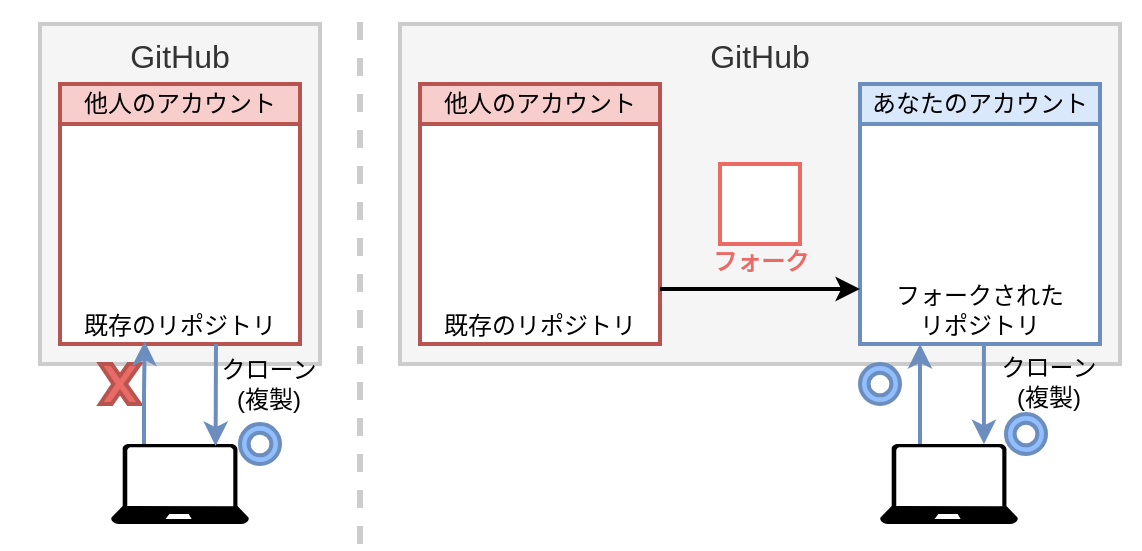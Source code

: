 <mxfile version="12.2.2" type="device" pages="1"><diagram id="17stkCYwVOa2mnaBgT22" name="ページ1"><mxGraphModel dx="497" dy="369" grid="1" gridSize="10" guides="1" tooltips="1" connect="1" arrows="1" fold="1" page="1" pageScale="1" pageWidth="827" pageHeight="1169" math="0" shadow="0"><root><mxCell id="0"/><mxCell id="1" parent="0"/><mxCell id="PtDJm5cCxiAq0yDTBHow-22" value="" style="rounded=0;whiteSpace=wrap;html=1;labelBackgroundColor=#ffffff;strokeColor=none;strokeWidth=2;fillColor=#ffffff;fontSize=16;fontColor=#000000;" parent="1" vertex="1"><mxGeometry x="40" y="40" width="570" height="270" as="geometry"/></mxCell><mxCell id="bKDtXd9wX3TNtJ75j-Dr-49" value="" style="group" parent="1" vertex="1" connectable="0"><mxGeometry x="60" y="50" width="140" height="250" as="geometry"/></mxCell><mxCell id="bKDtXd9wX3TNtJ75j-Dr-48" value="" style="group" parent="bKDtXd9wX3TNtJ75j-Dr-49" vertex="1" connectable="0"><mxGeometry width="140" height="250" as="geometry"/></mxCell><mxCell id="bKDtXd9wX3TNtJ75j-Dr-24" value="GitHub" style="rounded=0;whiteSpace=wrap;html=1;strokeWidth=2;fontSize=16;fillColor=#f5f5f5;strokeColor=#CCCCCC;fontColor=#333333;verticalAlign=top;" parent="bKDtXd9wX3TNtJ75j-Dr-48" vertex="1"><mxGeometry width="140" height="170" as="geometry"/></mxCell><mxCell id="bKDtXd9wX3TNtJ75j-Dr-27" value="" style="pointerEvents=1;shadow=0;dashed=0;html=1;strokeColor=none;labelPosition=center;verticalLabelPosition=bottom;verticalAlign=top;align=center;shape=mxgraph.azure.laptop;fillColor=#000000;" parent="bKDtXd9wX3TNtJ75j-Dr-48" vertex="1"><mxGeometry x="35.5" y="210" width="69" height="40" as="geometry"/></mxCell><mxCell id="bKDtXd9wX3TNtJ75j-Dr-29" value="" style="group" parent="bKDtXd9wX3TNtJ75j-Dr-48" vertex="1" connectable="0"><mxGeometry x="10" y="30" width="120" height="130" as="geometry"/></mxCell><mxCell id="bKDtXd9wX3TNtJ75j-Dr-30" value="既存のリポジトリ" style="rounded=0;whiteSpace=wrap;html=1;strokeWidth=2;labelPosition=center;verticalLabelPosition=middle;align=center;verticalAlign=bottom;horizontal=1;fillColor=#ffffff;strokeColor=#b85450;" parent="bKDtXd9wX3TNtJ75j-Dr-29" vertex="1"><mxGeometry y="20" width="120" height="110" as="geometry"/></mxCell><mxCell id="bKDtXd9wX3TNtJ75j-Dr-31" value="" style="shape=image;html=1;verticalAlign=top;verticalLabelPosition=bottom;labelBackgroundColor=#ffffff;imageAspect=0;aspect=fixed;image=https://cdn3.iconfinder.com/data/icons/knowledge-management-glyph-2/64/repository-storage-store-database-data-file-128.png" parent="bKDtXd9wX3TNtJ75j-Dr-29" vertex="1"><mxGeometry x="25" y="30" width="70" height="70" as="geometry"/></mxCell><mxCell id="bKDtXd9wX3TNtJ75j-Dr-32" value="他人のアカウント" style="rounded=0;whiteSpace=wrap;html=1;strokeWidth=2;labelPosition=center;verticalLabelPosition=middle;align=center;verticalAlign=middle;horizontal=1;fillColor=#f8cecc;strokeColor=#b85450;" parent="bKDtXd9wX3TNtJ75j-Dr-29" vertex="1"><mxGeometry width="120" height="20" as="geometry"/></mxCell><mxCell id="bKDtXd9wX3TNtJ75j-Dr-25" value="クローン&lt;br&gt;(複製)" style="edgeStyle=orthogonalEdgeStyle;rounded=0;orthogonalLoop=1;jettySize=auto;html=1;strokeWidth=2;fontSize=12;entryX=0.758;entryY=0.025;entryDx=0;entryDy=0;entryPerimeter=0;labelPosition=right;verticalLabelPosition=bottom;align=center;verticalAlign=middle;spacingLeft=8;spacingTop=0;fillColor=#dae8fc;strokeColor=#6c8ebf;labelBackgroundColor=none;" parent="bKDtXd9wX3TNtJ75j-Dr-48" target="bKDtXd9wX3TNtJ75j-Dr-27" edge="1"><mxGeometry x="-0.227" y="22" relative="1" as="geometry"><mxPoint x="291.966" y="210.103" as="targetPoint"/><mxPoint x="88" y="160" as="sourcePoint"/><Array as="points"><mxPoint x="88" y="160"/><mxPoint x="88" y="185"/></Array><mxPoint as="offset"/></mxGeometry></mxCell><mxCell id="bKDtXd9wX3TNtJ75j-Dr-40" value="" style="verticalLabelPosition=bottom;verticalAlign=top;html=1;shape=mxgraph.basic.x;strokeWidth=2;fillColor=#EA6B66;align=center;strokeColor=#b85450;" parent="bKDtXd9wX3TNtJ75j-Dr-48" vertex="1"><mxGeometry x="30" y="170" width="20" height="20" as="geometry"/></mxCell><mxCell id="bKDtXd9wX3TNtJ75j-Dr-45" value="" style="verticalLabelPosition=bottom;verticalAlign=top;html=1;shape=mxgraph.basic.donut;dx=4.33;strokeWidth=2;fillColor=#90BEFF;align=center;strokeColor=#6c8ebf;" parent="bKDtXd9wX3TNtJ75j-Dr-48" vertex="1"><mxGeometry x="100" y="200" width="20" height="20" as="geometry"/></mxCell><mxCell id="bKDtXd9wX3TNtJ75j-Dr-39" value="" style="edgeStyle=orthogonalEdgeStyle;rounded=0;orthogonalLoop=1;jettySize=auto;html=1;strokeWidth=2;fontSize=12;entryX=0.353;entryY=0.988;entryDx=0;entryDy=0;entryPerimeter=0;labelPosition=right;verticalLabelPosition=bottom;align=center;verticalAlign=middle;spacingLeft=8;spacingTop=0;fillColor=#dae8fc;strokeColor=#6c8ebf;labelBackgroundColor=none;" parent="bKDtXd9wX3TNtJ75j-Dr-48" target="bKDtXd9wX3TNtJ75j-Dr-30" edge="1"><mxGeometry x="-1" y="22" relative="1" as="geometry"><mxPoint x="84.667" y="381" as="targetPoint"/><mxPoint x="52" y="210" as="sourcePoint"/><Array as="points"><mxPoint x="52" y="185"/></Array><mxPoint as="offset"/></mxGeometry></mxCell><mxCell id="bKDtXd9wX3TNtJ75j-Dr-51" value="" style="endArrow=none;dashed=1;html=1;labelBackgroundColor=none;fontColor=#EA6B66;align=center;strokeWidth=3;fillColor=#f5f5f5;strokeColor=#CCCCCC;" parent="1" edge="1"><mxGeometry width="50" height="50" relative="1" as="geometry"><mxPoint x="220" y="310" as="sourcePoint"/><mxPoint x="220" y="40" as="targetPoint"/></mxGeometry></mxCell><mxCell id="PtDJm5cCxiAq0yDTBHow-21" value="GitHub" style="rounded=0;whiteSpace=wrap;html=1;strokeWidth=2;fontSize=16;fillColor=#f5f5f5;strokeColor=#CCCCCC;fontColor=#333333;verticalAlign=top;" parent="1" vertex="1"><mxGeometry x="240" y="50" width="360" height="170" as="geometry"/></mxCell><mxCell id="PtDJm5cCxiAq0yDTBHow-11" value="クローン&lt;br&gt;(複製)" style="edgeStyle=orthogonalEdgeStyle;rounded=0;orthogonalLoop=1;jettySize=auto;html=1;strokeWidth=2;fontSize=12;exitX=0.75;exitY=1;exitDx=0;exitDy=0;entryX=0.75;entryY=0;entryDx=0;entryDy=0;entryPerimeter=0;labelPosition=right;verticalLabelPosition=bottom;align=center;verticalAlign=middle;spacingLeft=8;spacingTop=0;fillColor=#dae8fc;strokeColor=#6c8ebf;labelBackgroundColor=none;" parent="1" edge="1"><mxGeometry x="-0.236" y="28" relative="1" as="geometry"><mxPoint x="531.966" y="260.103" as="targetPoint"/><mxPoint x="531.966" y="209.759" as="sourcePoint"/><mxPoint as="offset"/></mxGeometry></mxCell><mxCell id="PtDJm5cCxiAq0yDTBHow-6" value="" style="shape=image;html=1;verticalAlign=top;verticalLabelPosition=bottom;labelBackgroundColor=#ffffff;imageAspect=0;aspect=fixed;image=https://cdn2.iconfinder.com/data/icons/font-awesome/1792/code-fork-128.png;imageBackground=#FFFFFF;imageBorder=#EA6B66;strokeWidth=2;" parent="1" vertex="1"><mxGeometry x="400" y="120" width="40" height="40" as="geometry"/></mxCell><mxCell id="bKDtXd9wX3TNtJ75j-Dr-3" value="" style="group" parent="1" vertex="1" connectable="0"><mxGeometry x="250" y="80" width="120" height="130" as="geometry"/></mxCell><mxCell id="PtDJm5cCxiAq0yDTBHow-8" value="既存のリポジトリ" style="rounded=0;whiteSpace=wrap;html=1;strokeWidth=2;labelPosition=center;verticalLabelPosition=middle;align=center;verticalAlign=bottom;horizontal=1;fillColor=#ffffff;strokeColor=#b85450;" parent="bKDtXd9wX3TNtJ75j-Dr-3" vertex="1"><mxGeometry y="20" width="120" height="110" as="geometry"/></mxCell><mxCell id="PtDJm5cCxiAq0yDTBHow-3" value="" style="shape=image;html=1;verticalAlign=top;verticalLabelPosition=bottom;labelBackgroundColor=#ffffff;imageAspect=0;aspect=fixed;image=https://cdn3.iconfinder.com/data/icons/knowledge-management-glyph-2/64/repository-storage-store-database-data-file-128.png" parent="bKDtXd9wX3TNtJ75j-Dr-3" vertex="1"><mxGeometry x="25" y="30" width="70" height="70" as="geometry"/></mxCell><mxCell id="bKDtXd9wX3TNtJ75j-Dr-2" value="他人のアカウント" style="rounded=0;whiteSpace=wrap;html=1;strokeWidth=2;labelPosition=center;verticalLabelPosition=middle;align=center;verticalAlign=middle;horizontal=1;fillColor=#F8CECC;strokeColor=#b85450;" parent="bKDtXd9wX3TNtJ75j-Dr-3" vertex="1"><mxGeometry width="120" height="20" as="geometry"/></mxCell><mxCell id="bKDtXd9wX3TNtJ75j-Dr-4" value="" style="group" parent="1" vertex="1" connectable="0"><mxGeometry x="470" y="80" width="120" height="130" as="geometry"/></mxCell><mxCell id="PtDJm5cCxiAq0yDTBHow-9" value="フォークされた&lt;br&gt;リポジトリ" style="rounded=0;whiteSpace=wrap;html=1;strokeWidth=2;labelPosition=center;verticalLabelPosition=middle;align=center;verticalAlign=bottom;horizontal=1;fillColor=#ffffff;strokeColor=#6c8ebf;" parent="bKDtXd9wX3TNtJ75j-Dr-4" vertex="1"><mxGeometry y="20" width="120" height="110" as="geometry"/></mxCell><mxCell id="PtDJm5cCxiAq0yDTBHow-7" value="" style="shape=image;html=1;verticalAlign=top;verticalLabelPosition=bottom;labelBackgroundColor=#ffffff;imageAspect=0;aspect=fixed;image=https://cdn3.iconfinder.com/data/icons/knowledge-management-glyph-2/64/repository-storage-store-database-data-file-128.png;fontColor=#000000;imageBackground=none;" parent="bKDtXd9wX3TNtJ75j-Dr-4" vertex="1"><mxGeometry x="25" y="30" width="70" height="70" as="geometry"/></mxCell><mxCell id="bKDtXd9wX3TNtJ75j-Dr-1" value="あなたのアカウント" style="rounded=0;whiteSpace=wrap;html=1;strokeWidth=2;labelPosition=center;verticalLabelPosition=middle;align=center;verticalAlign=middle;horizontal=1;fillColor=#dae8fc;strokeColor=#6c8ebf;" parent="bKDtXd9wX3TNtJ75j-Dr-4" vertex="1"><mxGeometry width="120" height="20" as="geometry"/></mxCell><mxCell id="PtDJm5cCxiAq0yDTBHow-10" value="フォーク" style="edgeStyle=orthogonalEdgeStyle;rounded=0;orthogonalLoop=1;jettySize=auto;html=1;exitX=1;exitY=0.75;exitDx=0;exitDy=0;strokeWidth=2;entryX=0;entryY=0.75;entryDx=0;entryDy=0;verticalAlign=bottom;fontSize=12;labelPosition=center;verticalLabelPosition=top;align=center;spacingTop=0;spacingBottom=5;labelBackgroundColor=none;fontColor=#EA6B66;fontStyle=1" parent="1" source="PtDJm5cCxiAq0yDTBHow-8" target="PtDJm5cCxiAq0yDTBHow-9" edge="1"><mxGeometry relative="1" as="geometry"><mxPoint x="440" y="190" as="targetPoint"/></mxGeometry></mxCell><mxCell id="bKDtXd9wX3TNtJ75j-Dr-43" value="" style="edgeStyle=orthogonalEdgeStyle;rounded=0;orthogonalLoop=1;jettySize=auto;html=1;strokeWidth=2;fontSize=12;labelPosition=right;verticalLabelPosition=bottom;align=center;verticalAlign=middle;spacingLeft=8;spacingTop=0;fillColor=#dae8fc;strokeColor=#6c8ebf;labelBackgroundColor=none;entryX=0.25;entryY=1;entryDx=0;entryDy=0;exitX=0.29;exitY=0.009;exitDx=0;exitDy=0;exitPerimeter=0;" parent="1" source="PtDJm5cCxiAq0yDTBHow-1" target="PtDJm5cCxiAq0yDTBHow-9" edge="1"><mxGeometry x="-0.133" y="30" relative="1" as="geometry"><mxPoint x="541.966" y="270.103" as="targetPoint"/><mxPoint x="500" y="260" as="sourcePoint"/><Array as="points"/><mxPoint as="offset"/></mxGeometry></mxCell><mxCell id="PtDJm5cCxiAq0yDTBHow-1" value="" style="pointerEvents=1;shadow=0;dashed=0;html=1;strokeColor=none;labelPosition=center;verticalLabelPosition=bottom;verticalAlign=top;align=center;shape=mxgraph.azure.laptop;fillColor=#000000;" parent="1" vertex="1"><mxGeometry x="480" y="260" width="69" height="40" as="geometry"/></mxCell><mxCell id="bKDtXd9wX3TNtJ75j-Dr-44" value="" style="verticalLabelPosition=bottom;verticalAlign=top;html=1;shape=mxgraph.basic.donut;dx=4.33;strokeWidth=2;fillColor=#90BEFF;align=center;strokeColor=#6c8ebf;" parent="1" vertex="1"><mxGeometry x="470" y="220" width="20" height="20" as="geometry"/></mxCell><mxCell id="bKDtXd9wX3TNtJ75j-Dr-46" value="" style="verticalLabelPosition=bottom;verticalAlign=top;html=1;shape=mxgraph.basic.donut;dx=4.33;strokeWidth=2;fillColor=#90BEFF;align=center;strokeColor=#6c8ebf;" parent="1" vertex="1"><mxGeometry x="543" y="245" width="20" height="20" as="geometry"/></mxCell></root></mxGraphModel></diagram></mxfile>